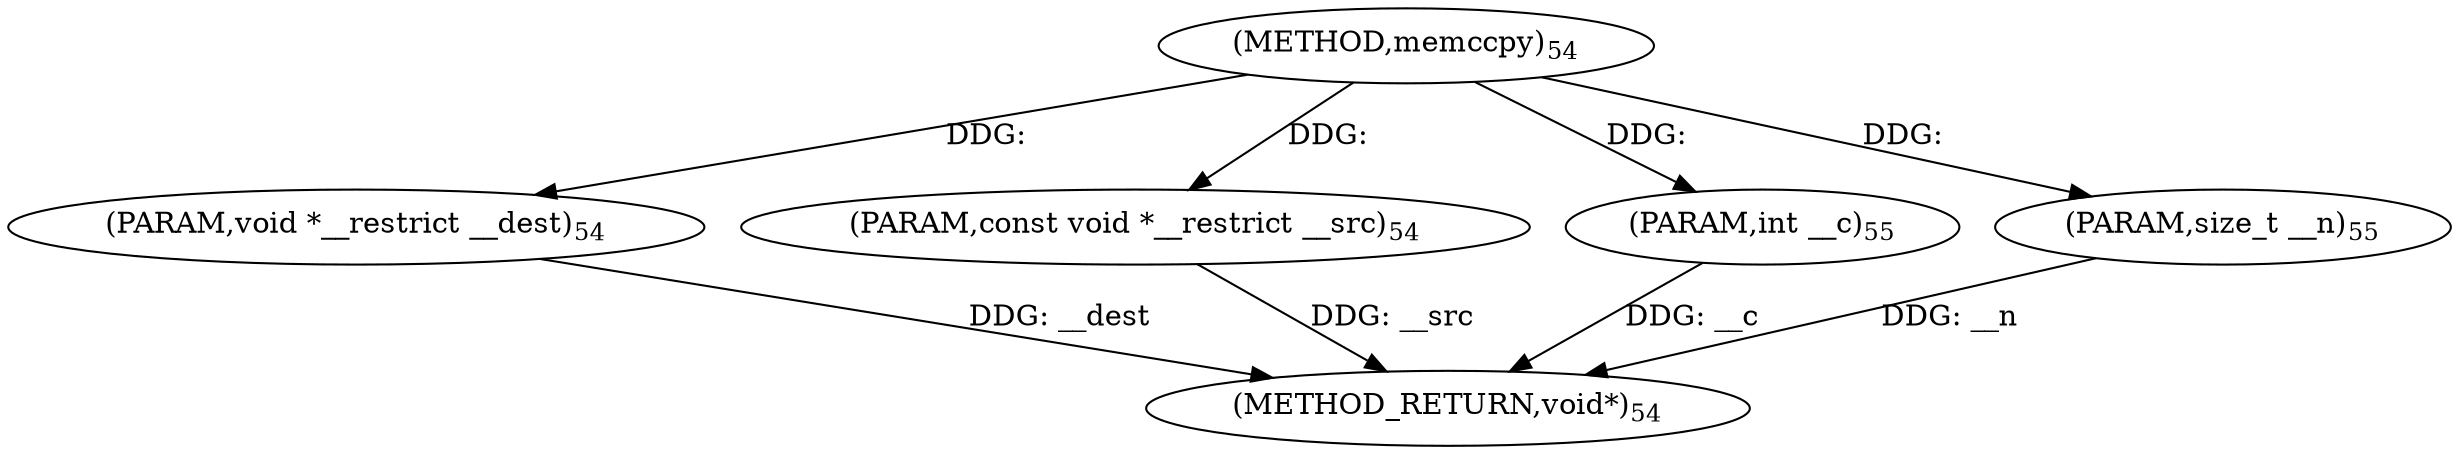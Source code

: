 digraph "memccpy" {  
"98753" [label = <(METHOD,memccpy)<SUB>54</SUB>> ]
"98758" [label = <(METHOD_RETURN,void*)<SUB>54</SUB>> ]
"98754" [label = <(PARAM,void *__restrict __dest)<SUB>54</SUB>> ]
"98755" [label = <(PARAM,const void *__restrict __src)<SUB>54</SUB>> ]
"98756" [label = <(PARAM,int __c)<SUB>55</SUB>> ]
"98757" [label = <(PARAM,size_t __n)<SUB>55</SUB>> ]
  "98754" -> "98758"  [ label = "DDG: __dest"] 
  "98755" -> "98758"  [ label = "DDG: __src"] 
  "98756" -> "98758"  [ label = "DDG: __c"] 
  "98757" -> "98758"  [ label = "DDG: __n"] 
  "98753" -> "98754"  [ label = "DDG: "] 
  "98753" -> "98755"  [ label = "DDG: "] 
  "98753" -> "98756"  [ label = "DDG: "] 
  "98753" -> "98757"  [ label = "DDG: "] 
}
